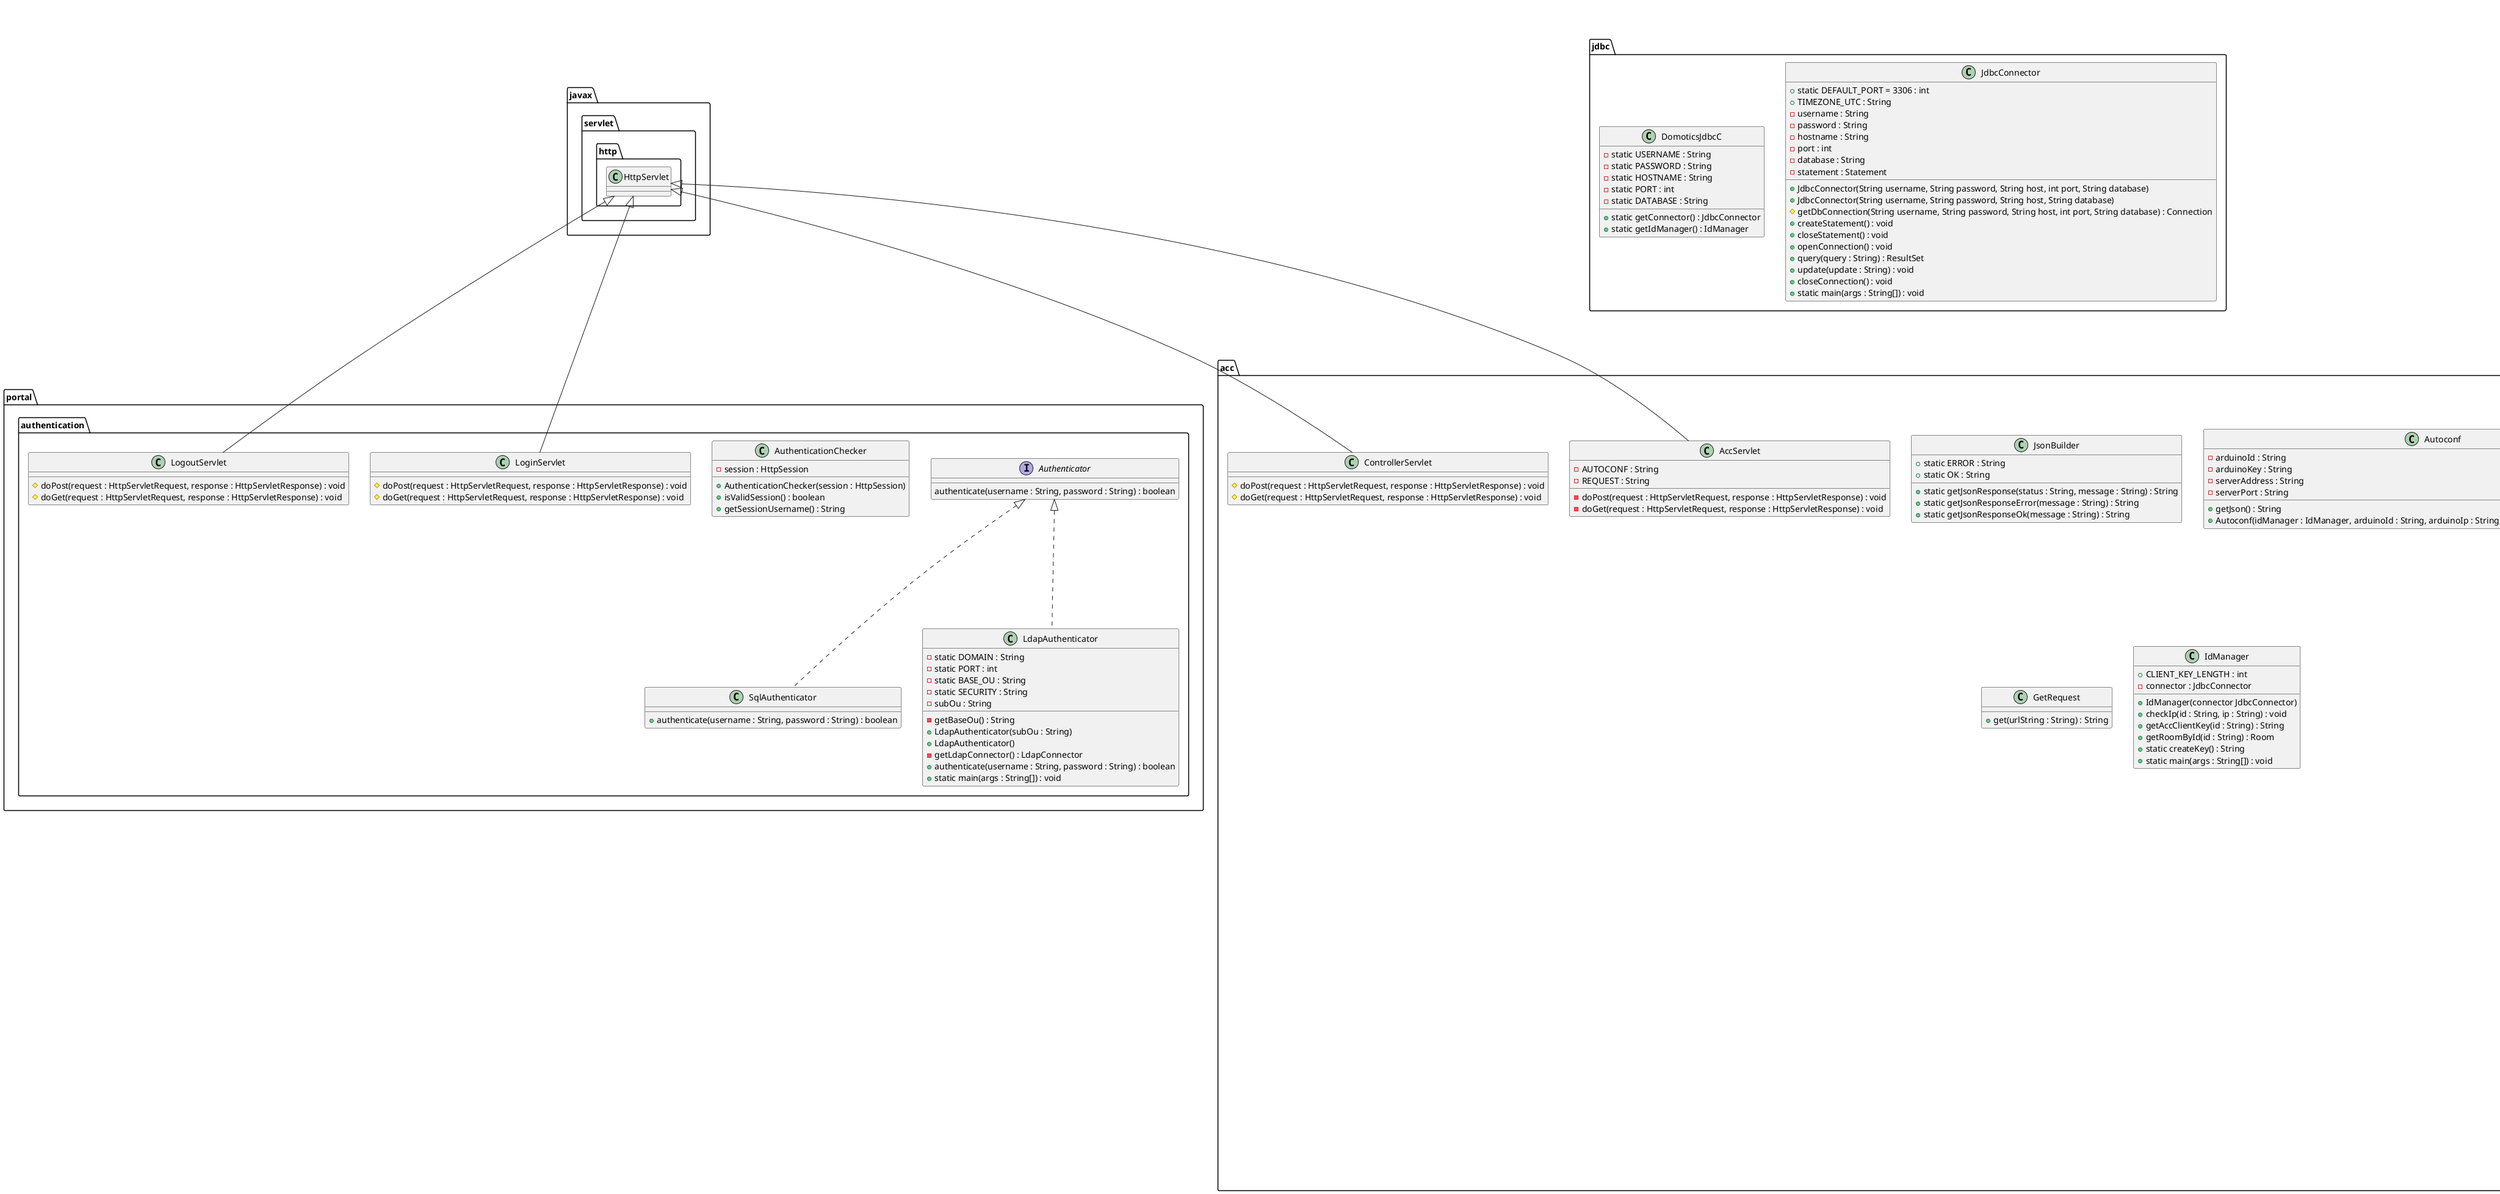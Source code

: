 @startuml

package javax.servlet.http {
    class HttpServlet {

    }
}

package jdbc {
    class JdbcConnector {
        + static DEFAULT_PORT = 3306 : int
        + TIMEZONE_UTC : String
        - username : String
        - password : String
        - hostname : String
        - port : int
        - database : String
        - statement : Statement
        + JdbcConnector(String username, String password, String host, int port, String database)
        + JdbcConnector(String username, String password, String host, String database)
        # getDbConnection(String username, String password, String host, int port, String database) : Connection
        + createStatement() : void
        + closeStatement() : void
        + openConnection() : void
        + query(query : String) : ResultSet
        + update(update : String) : void
        + closeConnection() : void
        + static main(args : String[]) : void
    }

    class DomoticsJdbcC {
        - static USERNAME : String
        - static PASSWORD : String
        - static HOSTNAME : String
        - static PORT : int
        - static DATABASE : String
        + static getConnector() : JdbcConnector
        + static getIdManager() : IdManager
    }
}

package ldap {
    class LdapConnector {
        + final DEFAULT_PORT : int
        + static DEFAULT_SECURITY_AUTHENTICATION : String
        + static DEFAULT_INITIAL_CONTEXT_FACTORY : String
        - domain : String
        - port : int
        - base : String
        - security : String
        - setDomain(domain : String) : void
        + getDomain() : String
        - setPort(port : int) : void
        + getPort() : int
        - setBase(base : String) : void
        + getBase() : String
        - setSecurity(security : String)
        + getSecurity() : String
        + LdapConnector(domain : String, port : int, base : String, security : String)
        + LdapConnector(domain : String, port : int, base : String)
        + LdapConnector(domain : String, base : String, security : String)
        + LdapConnector(domain : String, base : String)
        - getConnectionString() : String
        - getDn(username : String) : String
        - getEnvironment(username : String, password : String) : Hashtable<String, String>
        + getDirContext(username : String, password : String) : DirContext
        + static main(args : String[]) : void
    }
}

package portal.authentication {

    interface Authenticator {
        authenticate(username : String, password : String) : boolean
    }

    class SqlAuthenticator {
        + authenticate(username : String, password : String) : boolean
    }
    Authenticator <|.. SqlAuthenticator

    class LdapAuthenticator {
        - static DOMAIN : String
        - static PORT : int
        - static BASE_OU : String
        - static SECURITY : String
        - subOu : String
        - getBaseOu() : String
        + LdapAuthenticator(subOu : String)
        + LdapAuthenticator()
        - getLdapConnector() : LdapConnector
        + authenticate(username : String, password : String) : boolean
        + static main(args : String[]) : void
    }
    Authenticator <|.. LdapAuthenticator

    class AuthenticationChecker {
        - session : HttpSession
        + AuthenticationChecker(session : HttpSession)
        + isValidSession() : boolean
        + getSessionUsername() : String
    }

    class LoginServlet {
        # doPost(request : HttpServletRequest, response : HttpServletResponse) : void
        # doGet(request : HttpServletRequest, response : HttpServletResponse) : void
    }
    HttpServlet <|-- LoginServlet

    class LogoutServlet {
        # doPost(request : HttpServletRequest, response : HttpServletResponse) : void
        # doGet(request : HttpServletRequest, response : HttpServletResponse) : void
    }
    HttpServlet <|-- LogoutServlet
}

package acc.models {
    class Room {
        - name : String
        + getName() : String
        + Room(name : String)
        + getJson() : JSONObject
        + getJsonString() : String
        + static getRooms(sqlResultSet : ResultSet) : List<Room>
        + static get(name : String) : Room
        + static get(name : String, jdbcConnector : JdbcConnector) : Room
        + static main(args : String[]) : void
    }

    class Arduino {
        - id : String
        - ip : String
        - key : String
        - rootPassword : String
        + getId() : String
        + getIp() : String
        + getKey() : String
        + getRoom() : Room
        + Arduino(id : String, ip : String, key : String, rootPassword : String, room : Room)
        + Arduino(idManager : IdManager, id : String, ip : String)
        + Arduino(connector : JdbcConnector, id : String)
        + Arduino(connector : JdbcConnector, ip : String, key : String)
        + set(resultSet : ResultSet) : void
        + getJson() : JSONObject
        + getJsonString() : String
        + isAlive() : boolean
        + static getArduinos(sqlResultSet : ResultSet) : List<Arduino>
        + static getArduinosByRoom(jdbcConnector : JdbcConnector, roomName : String)
        + static main(args : String[]) : void
    }
    Room o-- Arduino

    class Light {
        + LIGHT_ON : int
        + LIGHT_OFF : int
        - pin : int
        - name : String
        + getPin() : int
        + getArduino() : Arduino
        + getName() : String
        + getId() : String
        + isOn() : boolean
        + Light(pin : int, arduino : Arduino, name : String)
        + Light(pin : int, arduino : Arduino, connector JdbcConnector)
        + getJson() : JSONObject
        + getJsonString() : String
        - getRequestString(status : int) : String
        - getRequestString() : String
        + turnOn() : void
        + turnOff() : void
        + getStatus() : int
        + toggleLight() : void
        + static getLights(rs : ResultSet) : List<Light>
        + static getJsonLights(lights : List<Light>) : JSONArray
        + static getLights(connector : JdbcConnector, room : Room) : List<Light>
        + static main(args : String[]) : void
    }
    Arduino o-- Light

    class LightButton {
        - buttonPin : int
        - light : Light
        + getButtonPin() : int
        + getLight() : Light
        + getArduino() : Arduino
        + LightButton(buttonPin : int, ip : String, key : String, connector : JdbcConnector)
        + LightButton(buttonPin : int, id : String, connector : JdbcConnector)
        - checkPin(int pin, connector : JdbcConnector) : void
        - loadLight(connector : JdbcConnector) : void
        + static main(args : String[]) : void
    }
    Arduino o-- LightButton

    class Thermometer {
        - pin : String
        - type : String
        + Thermometer(pin : String, arduinoId : String, connector : JdbcConnector)
        + getValue() : double
        + getValue(decimals : int) : double
        - getRequestString() : String
        + static getTemperatureByRoom(room : Room, connector : JdbcConnector) : double
        + static main(args : String[]) : void
    }
    Arduino o-- Thermometer

}

package acc {
    class JsonBuilder {
        + static ERROR : String
        + static OK : String
        + static getJsonResponse(status : String, message : String) : String
        + static getJsonResponseError(message : String) : String
        + static getJsonResponseOk(message : String) : String
    }

    class AccServlet {
        - AUTOCONF : String
        - REQUEST : String
        - doPost(request : HttpServletRequest, response : HttpServletResponse) : void
        - doGet(request : HttpServletRequest, response : HttpServletResponse) : void
    }
    HttpServlet <|-- AccServlet

    class Autoconf {
        - arduinoId : String
        - arduinoKey : String
        - serverAddress : String
        - serverPort : String
        + getJson() : String
        + Autoconf(idManager : IdManager, arduinoId : String, arduinoIp : String, serverAddress : String, serverPort : int)
    }

    class ControllerServlet {
        # doPost(request : HttpServletRequest, response : HttpServletResponse) : void
        # doGet(request : HttpServletRequest, response : HttpServletResponse) : void
    }
    HttpServlet <|-- ControllerServlet

    class GetRequest {
        + get(urlString : String) : String
    }

    class IdManager {
        + CLIENT_KEY_LENGTH : int
        - connector : JdbcConnector
        + IdManager(connector JdbcConnector)
        + checkIp(id : String, ip : String) : void
        + getAccClientKey(id : String) : String
        + getRoomById(id : String) : Room
        + static createKey() : String
        + static main(args : String[]) : void
    }
}

package data {
    class RoomsServlet {
        # doPost(request : HttpServletRequest, response : HttpServletResponse) : void
        # doGet(request : HttpServletRequest, response : HttpServletResponse) : void
        - getJsonRoom(room : Room, connector : JdbcConnector) : JSONObject
    }
}

@enduml
